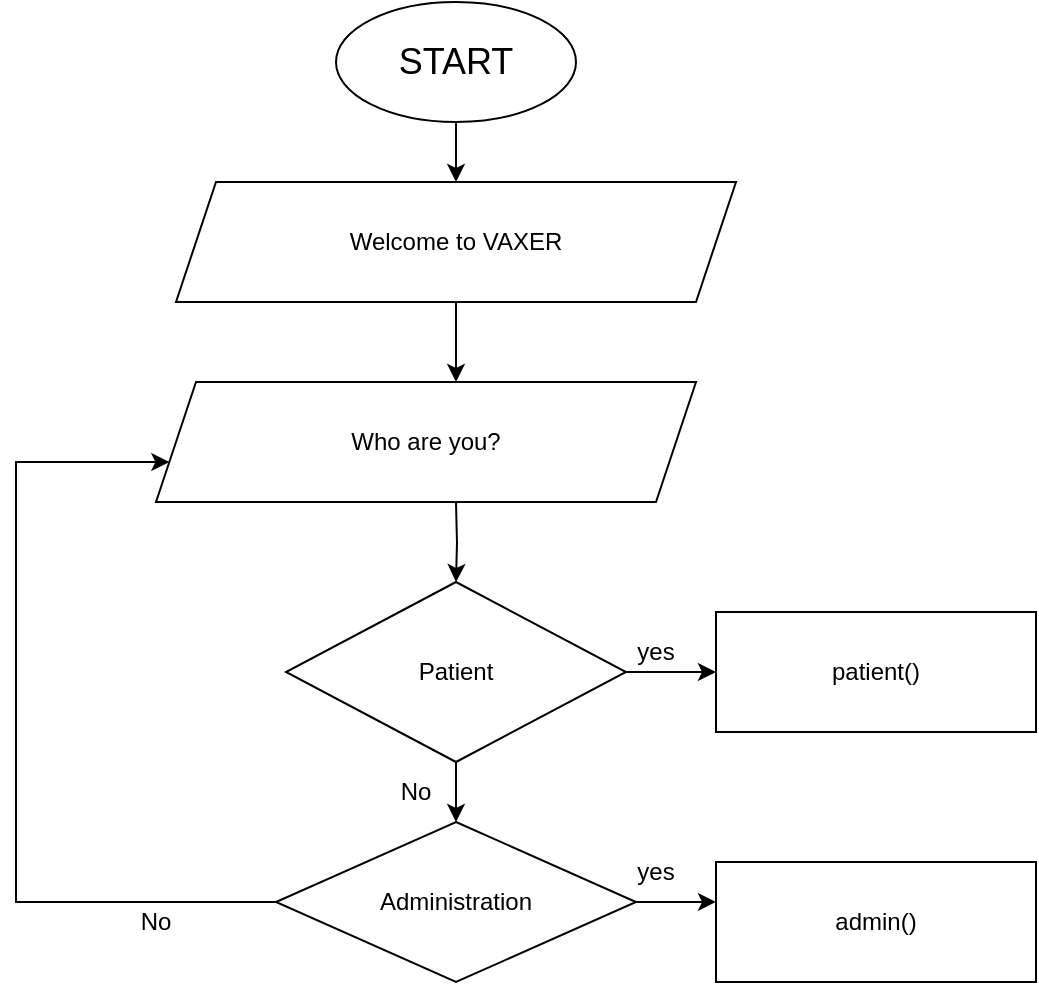<mxfile version="16.6.1" type="github">
  <diagram id="C5RBs43oDa-KdzZeNtuy" name="Page-1">
    <mxGraphModel dx="1102" dy="614" grid="1" gridSize="10" guides="1" tooltips="1" connect="1" arrows="1" fold="1" page="1" pageScale="1" pageWidth="827" pageHeight="1169" math="0" shadow="0">
      <root>
        <mxCell id="WIyWlLk6GJQsqaUBKTNV-0" />
        <mxCell id="WIyWlLk6GJQsqaUBKTNV-1" parent="WIyWlLk6GJQsqaUBKTNV-0" />
        <mxCell id="zdjglfOyDQeJFx7Df_GR-2" style="edgeStyle=orthogonalEdgeStyle;rounded=0;orthogonalLoop=1;jettySize=auto;html=1;entryX=0.5;entryY=0;entryDx=0;entryDy=0;" edge="1" parent="WIyWlLk6GJQsqaUBKTNV-1" source="IB7oYwAoM38NADCkdLN--0" target="zdjglfOyDQeJFx7Df_GR-0">
          <mxGeometry relative="1" as="geometry" />
        </mxCell>
        <mxCell id="IB7oYwAoM38NADCkdLN--0" value="&lt;font style=&quot;font-size: 18px&quot;&gt;START&lt;/font&gt;" style="ellipse;whiteSpace=wrap;html=1;" parent="WIyWlLk6GJQsqaUBKTNV-1" vertex="1">
          <mxGeometry x="320" y="20" width="120" height="60" as="geometry" />
        </mxCell>
        <mxCell id="IB7oYwAoM38NADCkdLN--5" style="edgeStyle=orthogonalEdgeStyle;rounded=0;orthogonalLoop=1;jettySize=auto;html=1;fontSize=18;" parent="WIyWlLk6GJQsqaUBKTNV-1" edge="1">
          <mxGeometry relative="1" as="geometry">
            <mxPoint x="380" y="310" as="targetPoint" />
            <mxPoint x="380" y="270" as="sourcePoint" />
          </mxGeometry>
        </mxCell>
        <mxCell id="zdjglfOyDQeJFx7Df_GR-3" style="edgeStyle=orthogonalEdgeStyle;rounded=0;orthogonalLoop=1;jettySize=auto;html=1;" edge="1" parent="WIyWlLk6GJQsqaUBKTNV-1" source="zdjglfOyDQeJFx7Df_GR-0">
          <mxGeometry relative="1" as="geometry">
            <mxPoint x="380" y="210" as="targetPoint" />
          </mxGeometry>
        </mxCell>
        <mxCell id="zdjglfOyDQeJFx7Df_GR-0" value="Welcome to VAXER" style="shape=parallelogram;perimeter=parallelogramPerimeter;whiteSpace=wrap;html=1;fixedSize=1;" vertex="1" parent="WIyWlLk6GJQsqaUBKTNV-1">
          <mxGeometry x="240" y="110" width="280" height="60" as="geometry" />
        </mxCell>
        <mxCell id="zdjglfOyDQeJFx7Df_GR-5" value="Who are you?" style="shape=parallelogram;perimeter=parallelogramPerimeter;whiteSpace=wrap;html=1;fixedSize=1;" vertex="1" parent="WIyWlLk6GJQsqaUBKTNV-1">
          <mxGeometry x="230" y="210" width="270" height="60" as="geometry" />
        </mxCell>
        <mxCell id="zdjglfOyDQeJFx7Df_GR-8" style="edgeStyle=orthogonalEdgeStyle;rounded=0;orthogonalLoop=1;jettySize=auto;html=1;" edge="1" parent="WIyWlLk6GJQsqaUBKTNV-1" source="zdjglfOyDQeJFx7Df_GR-6">
          <mxGeometry relative="1" as="geometry">
            <mxPoint x="510" y="355" as="targetPoint" />
          </mxGeometry>
        </mxCell>
        <mxCell id="zdjglfOyDQeJFx7Df_GR-9" style="edgeStyle=orthogonalEdgeStyle;rounded=0;orthogonalLoop=1;jettySize=auto;html=1;" edge="1" parent="WIyWlLk6GJQsqaUBKTNV-1" source="zdjglfOyDQeJFx7Df_GR-6">
          <mxGeometry relative="1" as="geometry">
            <mxPoint x="380" y="430" as="targetPoint" />
          </mxGeometry>
        </mxCell>
        <mxCell id="zdjglfOyDQeJFx7Df_GR-6" value="Patient" style="rhombus;whiteSpace=wrap;html=1;" vertex="1" parent="WIyWlLk6GJQsqaUBKTNV-1">
          <mxGeometry x="295" y="310" width="170" height="90" as="geometry" />
        </mxCell>
        <mxCell id="zdjglfOyDQeJFx7Df_GR-10" value="yes" style="text;html=1;strokeColor=none;fillColor=none;align=center;verticalAlign=middle;whiteSpace=wrap;rounded=0;" vertex="1" parent="WIyWlLk6GJQsqaUBKTNV-1">
          <mxGeometry x="450" y="330" width="60" height="30" as="geometry" />
        </mxCell>
        <mxCell id="zdjglfOyDQeJFx7Df_GR-11" value="patient()" style="rounded=0;whiteSpace=wrap;html=1;" vertex="1" parent="WIyWlLk6GJQsqaUBKTNV-1">
          <mxGeometry x="510" y="325" width="160" height="60" as="geometry" />
        </mxCell>
        <mxCell id="zdjglfOyDQeJFx7Df_GR-12" value="No" style="text;html=1;strokeColor=none;fillColor=none;align=center;verticalAlign=middle;whiteSpace=wrap;rounded=0;" vertex="1" parent="WIyWlLk6GJQsqaUBKTNV-1">
          <mxGeometry x="330" y="400" width="60" height="30" as="geometry" />
        </mxCell>
        <mxCell id="zdjglfOyDQeJFx7Df_GR-15" style="edgeStyle=orthogonalEdgeStyle;rounded=0;orthogonalLoop=1;jettySize=auto;html=1;entryX=0;entryY=0.333;entryDx=0;entryDy=0;entryPerimeter=0;" edge="1" parent="WIyWlLk6GJQsqaUBKTNV-1" source="zdjglfOyDQeJFx7Df_GR-13" target="zdjglfOyDQeJFx7Df_GR-16">
          <mxGeometry relative="1" as="geometry">
            <mxPoint x="500" y="470" as="targetPoint" />
          </mxGeometry>
        </mxCell>
        <mxCell id="zdjglfOyDQeJFx7Df_GR-19" style="edgeStyle=orthogonalEdgeStyle;rounded=0;orthogonalLoop=1;jettySize=auto;html=1;" edge="1" parent="WIyWlLk6GJQsqaUBKTNV-1" source="zdjglfOyDQeJFx7Df_GR-13" target="zdjglfOyDQeJFx7Df_GR-5">
          <mxGeometry relative="1" as="geometry">
            <mxPoint x="180" y="230" as="targetPoint" />
            <Array as="points">
              <mxPoint x="160" y="470" />
              <mxPoint x="160" y="250" />
            </Array>
          </mxGeometry>
        </mxCell>
        <mxCell id="zdjglfOyDQeJFx7Df_GR-13" value="Administration" style="rhombus;whiteSpace=wrap;html=1;" vertex="1" parent="WIyWlLk6GJQsqaUBKTNV-1">
          <mxGeometry x="290" y="430" width="180" height="80" as="geometry" />
        </mxCell>
        <mxCell id="zdjglfOyDQeJFx7Df_GR-16" value="admin()" style="whiteSpace=wrap;html=1;" vertex="1" parent="WIyWlLk6GJQsqaUBKTNV-1">
          <mxGeometry x="510" y="450" width="160" height="60" as="geometry" />
        </mxCell>
        <mxCell id="zdjglfOyDQeJFx7Df_GR-21" value="yes" style="text;html=1;strokeColor=none;fillColor=none;align=center;verticalAlign=middle;whiteSpace=wrap;rounded=0;" vertex="1" parent="WIyWlLk6GJQsqaUBKTNV-1">
          <mxGeometry x="450" y="440" width="60" height="30" as="geometry" />
        </mxCell>
        <mxCell id="zdjglfOyDQeJFx7Df_GR-22" value="No" style="text;html=1;strokeColor=none;fillColor=none;align=center;verticalAlign=middle;whiteSpace=wrap;rounded=0;" vertex="1" parent="WIyWlLk6GJQsqaUBKTNV-1">
          <mxGeometry x="200" y="465" width="60" height="30" as="geometry" />
        </mxCell>
      </root>
    </mxGraphModel>
  </diagram>
</mxfile>
